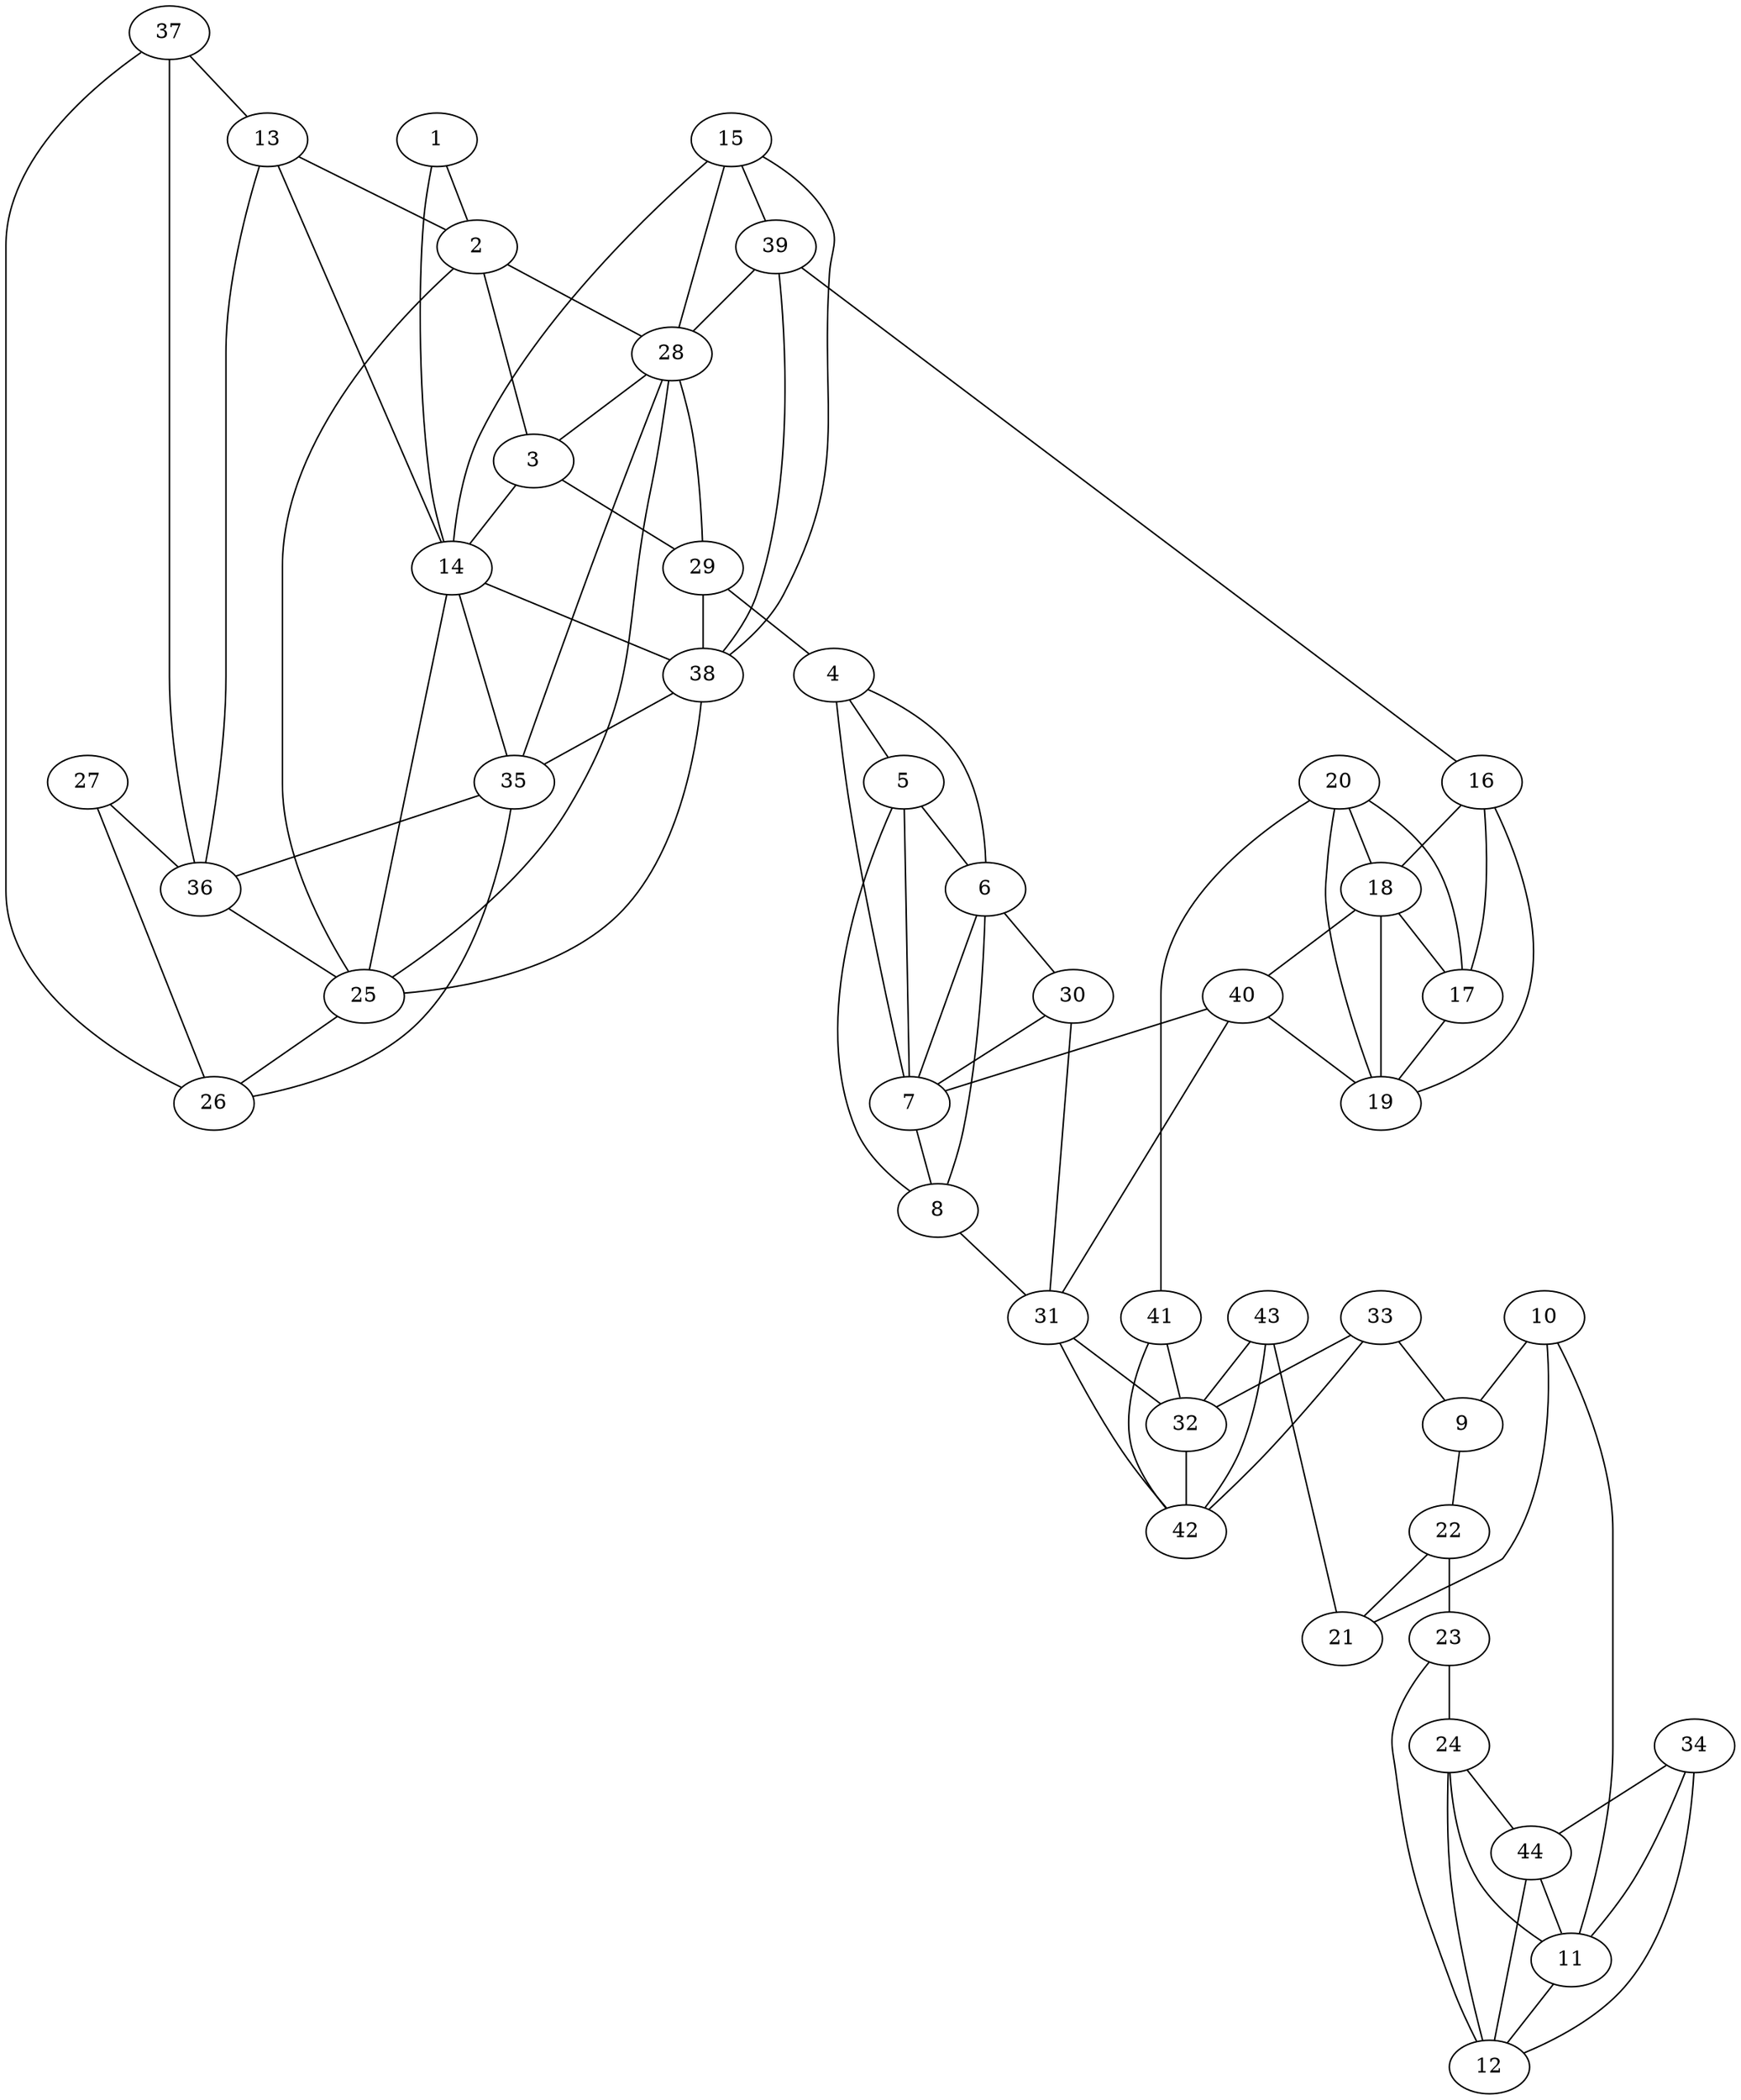 graph pdb1lhp {
	1	 [aaLength=12,
		sequence=GNRAATFPLQVL,
		type=0];
	2	 [aaLength=15,
		sequence=NSDELQELYDGLKLN,
		type=0];
	1 -- 2	 [distance0="39.93812",
		frequency=1,
		type0=3];
	14	 [aaLength=15,
		sequence=NSDELQELYDGLKLN,
		type=0];
	1 -- 14	 [distance0="39.69403",
		frequency=1,
		type0=2];
	28	 [aaLength=4,
		sequence=YVLT,
		type=1];
	2 -- 28	 [distance0="6.0",
		frequency=1,
		type0=4];
	3	 [aaLength=19,
		sequence=DKSFLAMVVDIVQELKQQN,
		type=0];
	3 -- 2	 [distance0="31.19916",
		frequency=1,
		type0=1];
	3 -- 14	 [distance0="40.98852",
		frequency=1,
		type0=3];
	29	 [aaLength=4,
		sequence=VYVC,
		type=1];
	3 -- 29	 [distance0="3.0",
		frequency=1,
		type0=4];
	4	 [aaLength=3,
		sequence=PDD,
		type=0];
	5	 [aaLength=8,
		sequence=LLPVYREK,
		type=0];
	4 -- 5	 [distance0="10.44302",
		distance1="0.0",
		frequency=2,
		type0=1,
		type1=5];
	6	 [aaLength=5,
		sequence=VVPVA,
		type=0];
	4 -- 6	 [distance0="19.82917",
		frequency=1,
		type0=2];
	7	 [aaLength=10,
		sequence=NQFEAELLTG,
		type=0];
	4 -- 7	 [distance0="21.45768",
		frequency=1,
		type0=3];
	5 -- 6	 [distance0="10.37952",
		distance1="0.0",
		frequency=2,
		type0=1,
		type1=5];
	5 -- 7	 [distance0="19.55044",
		frequency=1,
		type0=3];
	6 -- 7	 [distance0="16.76135",
		frequency=1,
		type0=2];
	30	 [aaLength=2,
		sequence=II,
		type=1];
	6 -- 30	 [distance0="1.0",
		frequency=1,
		type0=4];
	8	 [aaLength=16,
		sequence=SQEEALEVMDMLHSMG,
		type=0];
	7 -- 8	 [distance0="14.57148",
		distance1="4.0",
		frequency=2,
		type0=1,
		type1=4];
	8 -- 5	 [distance0="32.35507",
		frequency=1,
		type0=3];
	8 -- 6	 [distance0="26.54499",
		frequency=1,
		type0=2];
	31	 [aaLength=4,
		sequence=TVVI,
		type=1];
	8 -- 31	 [distance0="2.0",
		frequency=1,
		type0=4];
	9	 [aaLength=17,
		sequence=GTGDLFAAMLLAWTHKH,
		type=0];
	22	 [aaLength=29,
		sequence=NLKVACEKTVSAMHHVLQRTIKCAKAKSG,
		type=0];
	9 -- 22	 [distance0="32.56277",
		frequency=1,
		type0=3];
	10	 [aaLength=28,
		sequence=NLKVACEKTVSAMHHVLQRTIKCAKAKS,
		type=0];
	10 -- 9	 [distance0="22.17675",
		frequency=1,
		type0=1];
	11	 [aaLength=3,
		sequence=MVQ,
		type=0];
	10 -- 11	 [distance0="14.0",
		frequency=1,
		type0=4];
	21	 [aaLength=17,
		sequence=GTGDLFAAMLLAWTHKH,
		type=0];
	10 -- 21	 [distance0="29.99499",
		frequency=1,
		type0=2];
	12	 [aaLength=7,
		sequence=SKKDIES,
		type=0];
	11 -- 12	 [distance0="3.757023",
		distance1="0.0",
		frequency=2,
		type0=1,
		type1=5];
	24	 [aaLength=7,
		sequence=SKKDIES,
		type=0];
	11 -- 24	 [distance0="17.65254",
		frequency=1,
		type0=3];
	23	 [aaLength=3,
		sequence=MVQ,
		type=0];
	12 -- 23	 [distance0="14.12327",
		frequency=1,
		type0=2];
	13	 [aaLength=12,
		sequence=GNRAATFPLQVL,
		type=0];
	13 -- 2	 [distance0="42.72788",
		frequency=1,
		type0=3];
	13 -- 14	 [distance0="40.57757",
		frequency=1,
		type0=2];
	36	 [aaLength=10,
		sequence=EVDAVNSVQF,
		type=1];
	13 -- 36	 [distance0="2.0",
		frequency=1,
		type0=4];
	25	 [aaLength=3,
		sequence=GQV,
		type=1];
	14 -- 25	 [distance0="28.02955",
		frequency=1,
		type0=2];
	35	 [aaLength=3,
		sequence=GQV,
		type=1];
	14 -- 35	 [distance0="28.02955",
		frequency=1,
		type0=3];
	38	 [aaLength=4,
		sequence=YVLT,
		type=1];
	14 -- 38	 [distance0="6.0",
		frequency=1,
		type0=4];
	15	 [aaLength=19,
		sequence=DKSFLAMVVDIVQELKQQN,
		type=0];
	15 -- 28	 [distance0="32.65491",
		frequency=1,
		type0=2];
	15 -- 14	 [distance0="31.12306",
		frequency=1,
		type0=1];
	15 -- 38	 [distance0="32.65491",
		frequency=1,
		type0=3];
	39	 [aaLength=4,
		sequence=VYVC,
		type=1];
	15 -- 39	 [distance0="3.0",
		frequency=1,
		type0=4];
	16	 [aaLength=3,
		sequence=PDD,
		type=0];
	19	 [aaLength=10,
		sequence=NQFEAELLTG,
		type=0];
	16 -- 19	 [distance0="24.18824",
		frequency=1,
		type0=3];
	17	 [aaLength=8,
		sequence=LLPVYREK,
		type=0];
	16 -- 17	 [distance0="9.922216",
		distance1="0.0",
		frequency=2,
		type0=1,
		type1=5];
	18	 [aaLength=5,
		sequence=VVPVA,
		type=0];
	16 -- 18	 [distance0="20.43293",
		frequency=1,
		type0=2];
	17 -- 19	 [distance0="22.21377",
		frequency=1,
		type0=3];
	18 -- 19	 [distance0="17.16664",
		frequency=1,
		type0=2];
	18 -- 17	 [distance0="12.00404",
		frequency=1,
		type0=1];
	40	 [aaLength=2,
		sequence=II,
		type=1];
	18 -- 40	 [distance0="1.0",
		frequency=1,
		type0=4];
	20	 [aaLength=16,
		sequence=SQEEALEVMDMLHSMG,
		type=0];
	19 -- 20	 [distance0="15.72578",
		distance1="4.0",
		frequency=2,
		type0=1,
		type1=4];
	20 -- 17	 [distance0="36.75559",
		frequency=1,
		type0=3];
	20 -- 18	 [distance0="28.43616",
		frequency=1,
		type0=2];
	41	 [aaLength=4,
		sequence=TVVI,
		type=1];
	20 -- 41	 [distance0="2.0",
		frequency=1,
		type0=4];
	22 -- 21	 [distance0="22.08902",
		frequency=1,
		type0=1];
	22 -- 23	 [distance0="13.0",
		frequency=1,
		type0=4];
	23 -- 24	 [distance0="10.4948",
		distance1="0.0",
		frequency=2,
		type0=1,
		type1=5];
	24 -- 12	 [distance0="17.39495",
		frequency=1,
		type0=2];
	44	 [aaLength=2,
		sequence=TV,
		type=1];
	24 -- 44	 [distance0="7.0",
		frequency=1,
		type0=4];
	25 -- 2	 [distance0="1.0",
		frequency=1,
		type0=4];
	26	 [aaLength=10,
		sequence=EVDAVNSVQF,
		type=1];
	25 -- 26	 [distance0="20.0",
		frequency=1,
		type0=2];
	27	 [aaLength=9,
		sequence=RVLSIQSHV,
		type=1];
	27 -- 26	 [distance0="28.0",
		distance1="19.0",
		frequency=2,
		type0=2,
		type1=4];
	27 -- 36	 [distance0="28.0",
		frequency=1,
		type0=3];
	28 -- 3	 [distance0="4.0",
		frequency=1,
		type0=4];
	28 -- 25	 [distance0="25.0",
		frequency=1,
		type0=2];
	28 -- 35	 [distance0="25.0",
		frequency=1,
		type0=3];
	29 -- 4	 [distance0="16.0",
		frequency=1,
		type0=4];
	29 -- 28	 [distance0="30.0",
		frequency=1,
		type0=2];
	29 -- 38	 [distance0="30.0",
		frequency=1,
		type0=3];
	30 -- 7	 [distance0="34.71833",
		distance1="2.0",
		frequency=2,
		type0=2,
		type1=4];
	30 -- 31	 [distance0="36.0",
		frequency=1,
		type0=3];
	32	 [aaLength=10,
		sequence=YLMALGSQRT,
		type=1];
	31 -- 32	 [distance0="16.0",
		distance1="12.0",
		frequency=2,
		type0=2,
		type1=4];
	42	 [aaLength=11,
		sequence=YLMALGSQRTR,
		type=1];
	32 -- 42	 [distance0="0.0",
		frequency=1,
		type0=1];
	33	 [aaLength=10,
		sequence=VTQRIRMEMH,
		type=1];
	33 -- 9	 [distance0="7.0",
		frequency=1,
		type0=4];
	33 -- 32	 [distance0="17.0",
		frequency=1,
		type0=2];
	33 -- 42	 [distance0="17.0",
		frequency=1,
		type0=3];
	34	 [aaLength=2,
		sequence=TV,
		type=1];
	34 -- 12	 [distance0="37.91341",
		frequency=1,
		type0=2];
	34 -- 11	 [distance0="38.7175",
		frequency=1,
		type0=3];
	34 -- 44	 [distance0="0.0",
		frequency=1,
		type0=1];
	35 -- 26	 [distance0="20.0",
		frequency=1,
		type0=2];
	35 -- 36	 [distance0="20.0",
		frequency=1,
		type0=3];
	36 -- 25	 [distance0="20.0",
		frequency=1,
		type0=2];
	37	 [aaLength=9,
		sequence=RVLSIQSHV,
		type=1];
	37 -- 13	 [distance0="5.0",
		frequency=1,
		type0=4];
	37 -- 26	 [distance0="28.0",
		frequency=1,
		type0=2];
	37 -- 36	 [distance0="28.0",
		frequency=1,
		type0=3];
	38 -- 25	 [distance0="25.0",
		frequency=1,
		type0=2];
	38 -- 35	 [distance0="25.0",
		frequency=1,
		type0=3];
	39 -- 16	 [distance0="16.0",
		frequency=1,
		type0=4];
	39 -- 28	 [distance0="30.0",
		frequency=1,
		type0=2];
	39 -- 38	 [distance0="30.0",
		frequency=1,
		type0=3];
	40 -- 19	 [distance0="2.0",
		frequency=1,
		type0=4];
	40 -- 7	 [distance0="34.71833",
		frequency=1,
		type0=2];
	40 -- 31	 [distance0="36.0",
		frequency=1,
		type0=3];
	41 -- 32	 [distance0="16.0",
		frequency=1,
		type0=2];
	41 -- 42	 [distance0="16.0",
		distance1="12.0",
		frequency=2,
		type0=3,
		type1=4];
	42 -- 31	 [distance0="16.0",
		frequency=1,
		type0=2];
	43	 [aaLength=11,
		sequence=VVTQRIRMEMH,
		type=1];
	43 -- 21	 [distance0="7.0",
		frequency=1,
		type0=4];
	43 -- 32	 [distance0="16.0",
		frequency=1,
		type0=2];
	43 -- 42	 [distance0="16.0",
		frequency=1,
		type0=3];
	44 -- 12	 [distance0="37.91341",
		frequency=1,
		type0=2];
	44 -- 11	 [distance0="38.7175",
		frequency=1,
		type0=3];
}
